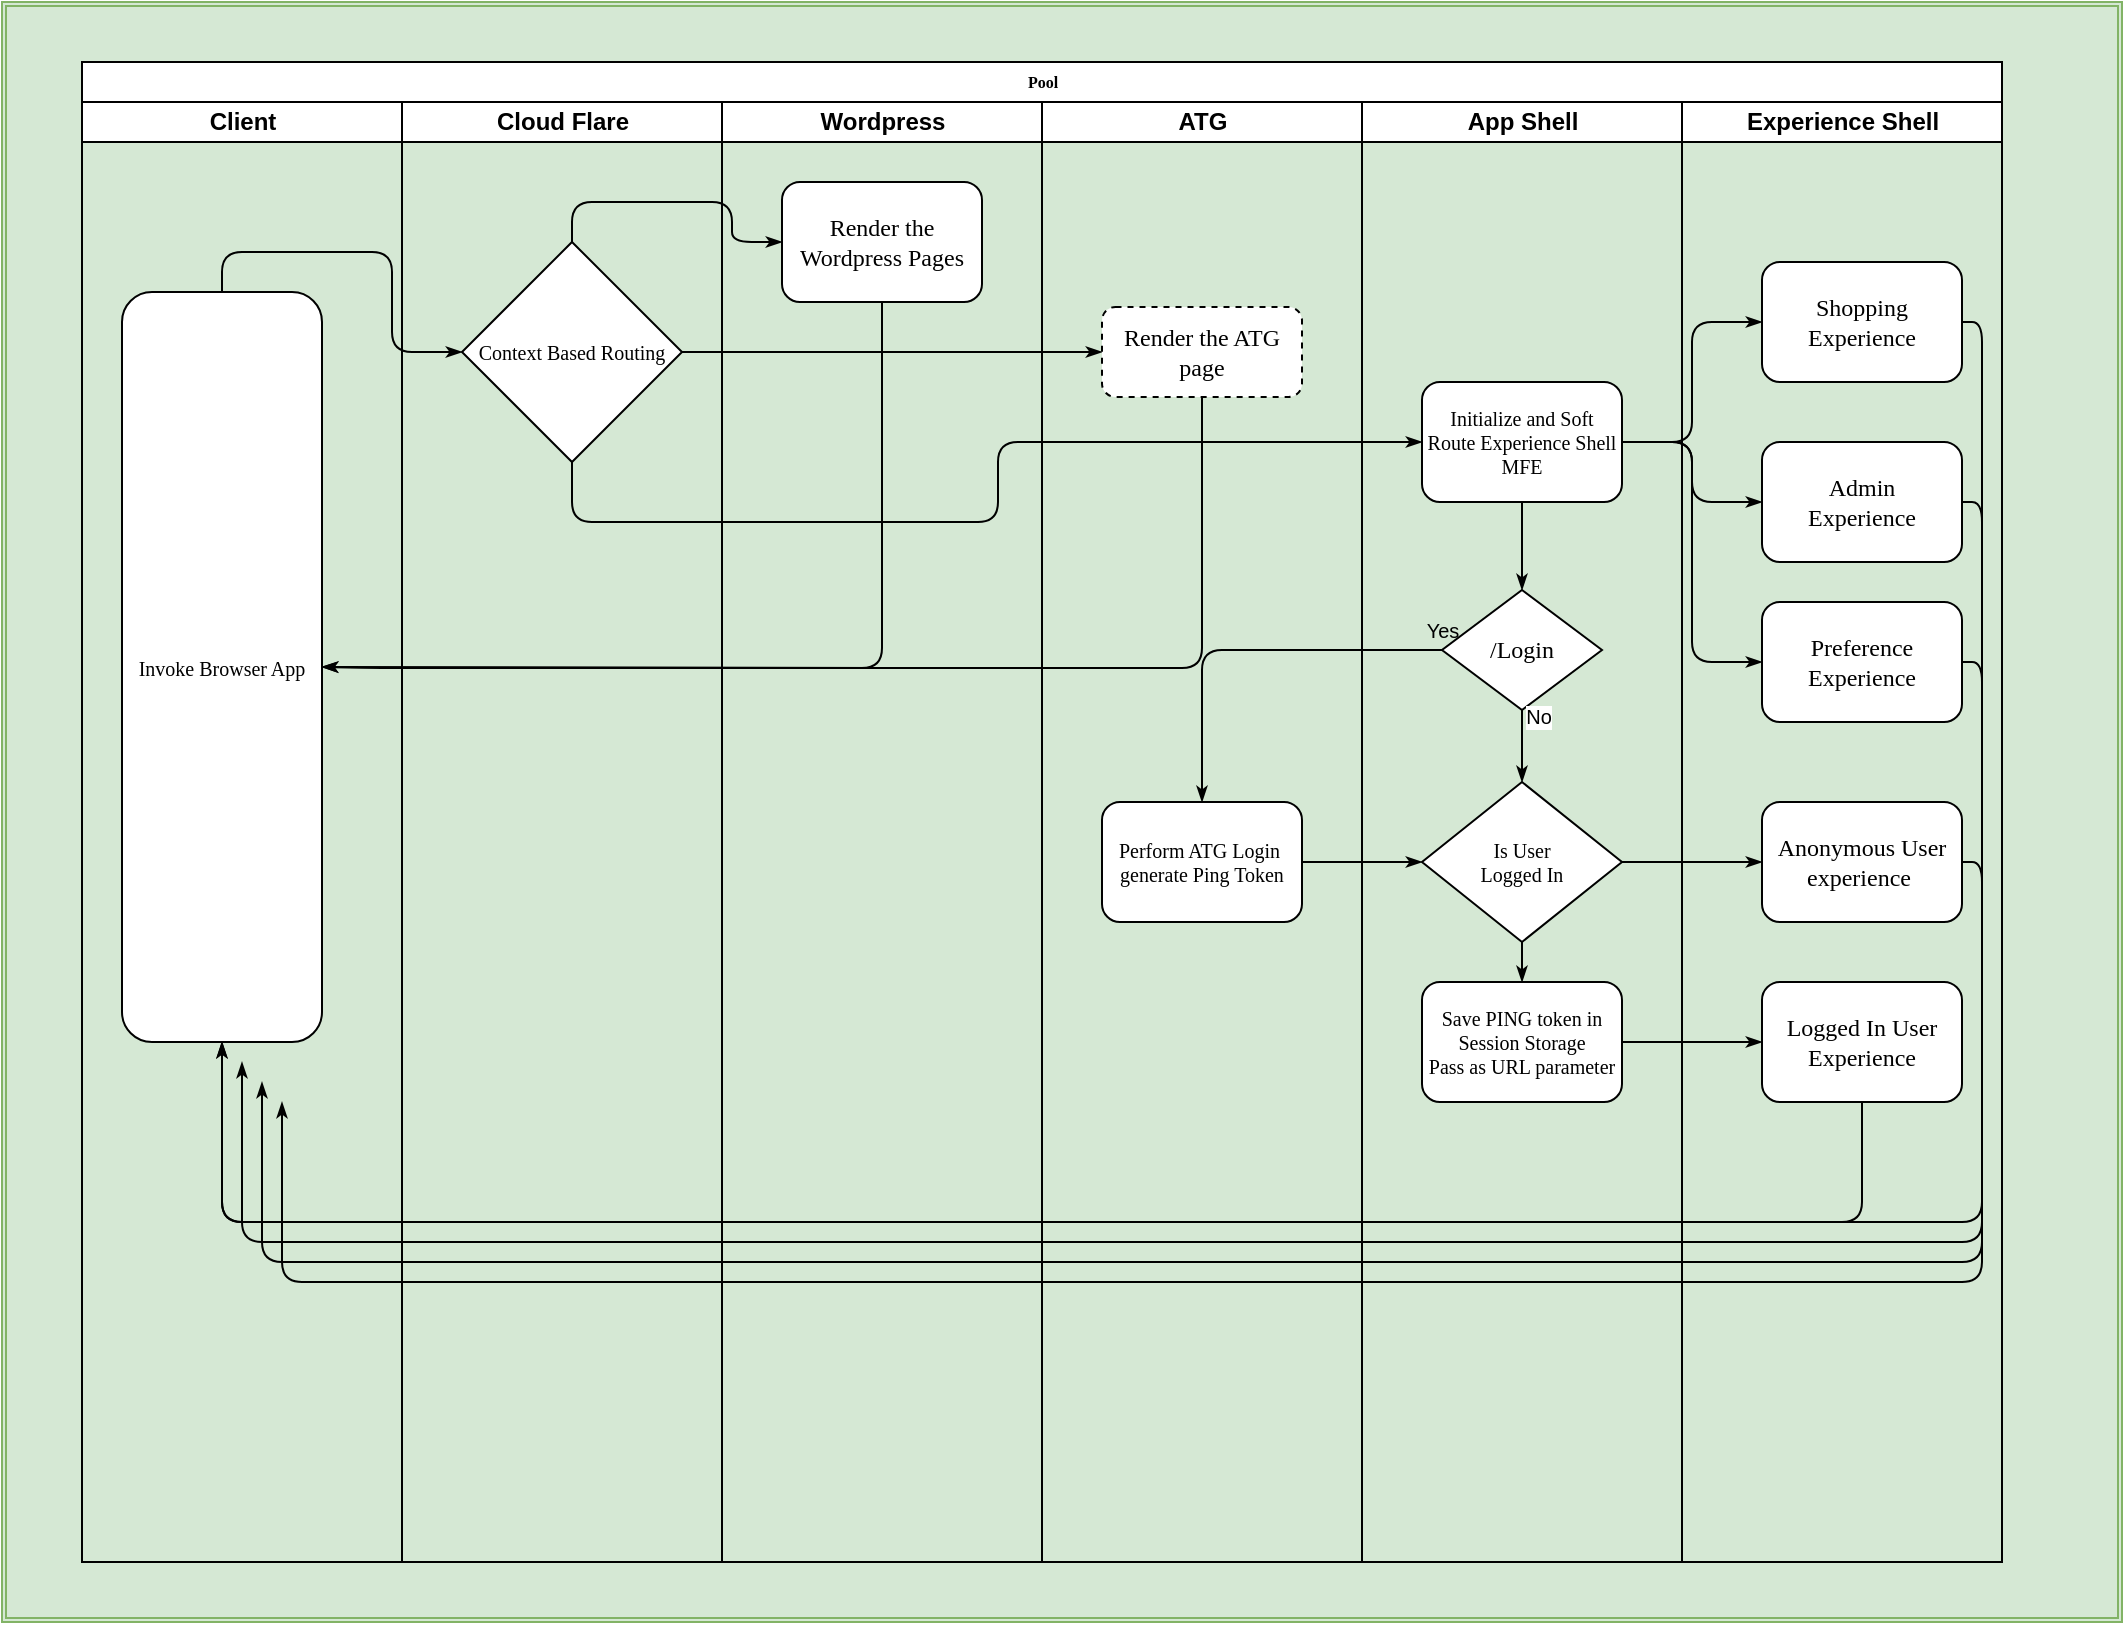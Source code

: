 <mxfile version="16.5.4" type="github">
  <diagram name="Page-1" id="74e2e168-ea6b-b213-b513-2b3c1d86103e">
    <mxGraphModel dx="1730" dy="912" grid="1" gridSize="10" guides="1" tooltips="1" connect="1" arrows="1" fold="1" page="1" pageScale="1" pageWidth="1100" pageHeight="850" background="none" math="0" shadow="0">
      <root>
        <mxCell id="0" />
        <mxCell id="1" parent="0" />
        <mxCell id="A0dvsriRyijQag42VKtU-26" value="" style="shape=ext;double=1;rounded=0;whiteSpace=wrap;html=1;fontSize=10;fillColor=#d5e8d4;strokeColor=#82b366;" vertex="1" parent="1">
          <mxGeometry x="30" y="10" width="1060" height="810" as="geometry" />
        </mxCell>
        <mxCell id="77e6c97f196da883-1" value="Pool" style="swimlane;html=1;childLayout=stackLayout;startSize=20;rounded=0;shadow=0;labelBackgroundColor=none;strokeWidth=1;fontFamily=Verdana;fontSize=8;align=center;" parent="1" vertex="1">
          <mxGeometry x="70" y="40" width="960" height="750" as="geometry" />
        </mxCell>
        <mxCell id="77e6c97f196da883-2" value="Client" style="swimlane;html=1;startSize=20;" parent="77e6c97f196da883-1" vertex="1">
          <mxGeometry y="20" width="160" height="730" as="geometry" />
        </mxCell>
        <mxCell id="77e6c97f196da883-8" value="&lt;font style=&quot;font-size: 10px&quot;&gt;Invoke Browser App&lt;/font&gt;" style="rounded=1;whiteSpace=wrap;html=1;shadow=0;labelBackgroundColor=none;strokeWidth=1;fontFamily=Verdana;fontSize=8;align=center;" parent="77e6c97f196da883-2" vertex="1">
          <mxGeometry x="20" y="95" width="100" height="375" as="geometry" />
        </mxCell>
        <mxCell id="77e6c97f196da883-26" style="edgeStyle=orthogonalEdgeStyle;rounded=1;html=1;labelBackgroundColor=none;startArrow=none;startFill=0;startSize=5;endArrow=classicThin;endFill=1;endSize=5;jettySize=auto;orthogonalLoop=1;strokeWidth=1;fontFamily=Verdana;fontSize=8;entryX=0;entryY=0.5;entryDx=0;entryDy=0;exitX=0.5;exitY=0;exitDx=0;exitDy=0;" parent="77e6c97f196da883-1" source="77e6c97f196da883-8" target="A0dvsriRyijQag42VKtU-1" edge="1">
          <mxGeometry relative="1" as="geometry" />
        </mxCell>
        <mxCell id="77e6c97f196da883-27" style="edgeStyle=orthogonalEdgeStyle;rounded=1;html=1;labelBackgroundColor=none;startArrow=none;startFill=0;startSize=5;endArrow=classicThin;endFill=1;endSize=5;jettySize=auto;orthogonalLoop=1;strokeWidth=1;fontFamily=Verdana;fontSize=8;exitX=0.5;exitY=1;exitDx=0;exitDy=0;" parent="77e6c97f196da883-1" source="A0dvsriRyijQag42VKtU-1" target="77e6c97f196da883-9" edge="1">
          <mxGeometry relative="1" as="geometry">
            <Array as="points">
              <mxPoint x="245" y="230" />
              <mxPoint x="458" y="230" />
              <mxPoint x="458" y="190" />
            </Array>
          </mxGeometry>
        </mxCell>
        <mxCell id="77e6c97f196da883-28" style="edgeStyle=orthogonalEdgeStyle;rounded=1;html=1;labelBackgroundColor=none;startArrow=none;startFill=0;startSize=5;endArrow=classicThin;endFill=1;endSize=5;jettySize=auto;orthogonalLoop=1;strokeWidth=1;fontFamily=Verdana;fontSize=8;exitX=0.5;exitY=0;exitDx=0;exitDy=0;" parent="77e6c97f196da883-1" source="A0dvsriRyijQag42VKtU-1" target="77e6c97f196da883-12" edge="1">
          <mxGeometry relative="1" as="geometry" />
        </mxCell>
        <mxCell id="77e6c97f196da883-30" style="edgeStyle=orthogonalEdgeStyle;rounded=1;html=1;labelBackgroundColor=none;startArrow=none;startFill=0;startSize=5;endArrow=classicThin;endFill=1;endSize=5;jettySize=auto;orthogonalLoop=1;strokeWidth=1;fontFamily=Verdana;fontSize=8;entryX=0;entryY=0.5;entryDx=0;entryDy=0;exitX=1;exitY=0.5;exitDx=0;exitDy=0;" parent="77e6c97f196da883-1" source="77e6c97f196da883-17" target="A0dvsriRyijQag42VKtU-5" edge="1">
          <mxGeometry relative="1" as="geometry" />
        </mxCell>
        <mxCell id="77e6c97f196da883-33" style="edgeStyle=orthogonalEdgeStyle;rounded=1;html=1;labelBackgroundColor=none;startArrow=none;startFill=0;startSize=5;endArrow=classicThin;endFill=1;endSize=5;jettySize=auto;orthogonalLoop=1;strokeWidth=1;fontFamily=Verdana;fontSize=8;exitX=1;exitY=0.5;exitDx=0;exitDy=0;" parent="77e6c97f196da883-1" source="A0dvsriRyijQag42VKtU-1" target="77e6c97f196da883-15" edge="1">
          <mxGeometry relative="1" as="geometry" />
        </mxCell>
        <mxCell id="77e6c97f196da883-3" value="Cloud Flare" style="swimlane;html=1;startSize=20;" parent="77e6c97f196da883-1" vertex="1">
          <mxGeometry x="160" y="20" width="160" height="730" as="geometry" />
        </mxCell>
        <mxCell id="A0dvsriRyijQag42VKtU-1" value="&lt;font style=&quot;font-size: 10px&quot;&gt;Context Based Routing&lt;/font&gt;" style="rhombus;whiteSpace=wrap;html=1;rounded=0;shadow=0;labelBackgroundColor=none;strokeWidth=1;fontFamily=Verdana;fontSize=8;align=center;" vertex="1" parent="77e6c97f196da883-3">
          <mxGeometry x="30" y="70" width="110" height="110" as="geometry" />
        </mxCell>
        <mxCell id="77e6c97f196da883-4" value="Wordpress" style="swimlane;html=1;startSize=20;" parent="77e6c97f196da883-1" vertex="1">
          <mxGeometry x="320" y="20" width="160" height="730" as="geometry" />
        </mxCell>
        <mxCell id="77e6c97f196da883-12" value="&lt;font style=&quot;font-size: 12px&quot;&gt;Render the Wordpress Pages&lt;/font&gt;" style="rounded=1;whiteSpace=wrap;html=1;shadow=0;labelBackgroundColor=none;strokeWidth=1;fontFamily=Verdana;fontSize=8;align=center;" parent="77e6c97f196da883-4" vertex="1">
          <mxGeometry x="30" y="40" width="100" height="60" as="geometry" />
        </mxCell>
        <mxCell id="77e6c97f196da883-35" style="edgeStyle=orthogonalEdgeStyle;rounded=1;html=1;labelBackgroundColor=none;startArrow=none;startFill=0;startSize=5;endArrow=classicThin;endFill=1;endSize=5;jettySize=auto;orthogonalLoop=1;strokeWidth=1;fontFamily=Verdana;fontSize=8;entryX=0.5;entryY=0;entryDx=0;entryDy=0;" parent="77e6c97f196da883-1" source="77e6c97f196da883-16" target="77e6c97f196da883-17" edge="1">
          <mxGeometry relative="1" as="geometry" />
        </mxCell>
        <mxCell id="77e6c97f196da883-37" style="edgeStyle=orthogonalEdgeStyle;rounded=1;html=1;labelBackgroundColor=none;startArrow=none;startFill=0;startSize=5;endArrow=classicThin;endFill=1;endSize=5;jettySize=auto;orthogonalLoop=1;strokeWidth=1;fontFamily=Verdana;fontSize=8" parent="77e6c97f196da883-1" source="77e6c97f196da883-18" target="77e6c97f196da883-21" edge="1">
          <mxGeometry relative="1" as="geometry" />
        </mxCell>
        <mxCell id="A0dvsriRyijQag42VKtU-8" style="edgeStyle=orthogonalEdgeStyle;rounded=1;html=1;labelBackgroundColor=none;startArrow=none;startFill=0;startSize=5;endArrow=classicThin;endFill=1;endSize=5;jettySize=auto;orthogonalLoop=1;strokeWidth=1;fontFamily=Verdana;fontSize=8;exitX=1;exitY=0.5;exitDx=0;exitDy=0;entryX=0;entryY=0.5;entryDx=0;entryDy=0;" edge="1" parent="77e6c97f196da883-1" source="A0dvsriRyijQag42VKtU-5" target="77e6c97f196da883-11">
          <mxGeometry relative="1" as="geometry">
            <mxPoint x="740" y="280" as="sourcePoint" />
            <mxPoint x="740" y="330" as="targetPoint" />
          </mxGeometry>
        </mxCell>
        <mxCell id="77e6c97f196da883-5" value="ATG" style="swimlane;html=1;startSize=20;" parent="77e6c97f196da883-1" vertex="1">
          <mxGeometry x="480" y="20" width="160" height="730" as="geometry" />
        </mxCell>
        <mxCell id="77e6c97f196da883-15" value="&lt;font style=&quot;font-size: 12px&quot;&gt;Render the ATG page&lt;/font&gt;" style="rounded=1;whiteSpace=wrap;html=1;shadow=0;labelBackgroundColor=none;strokeWidth=1;fontFamily=Verdana;fontSize=8;align=center;dashed=1;" parent="77e6c97f196da883-5" vertex="1">
          <mxGeometry x="30" y="102.5" width="100" height="45" as="geometry" />
        </mxCell>
        <mxCell id="77e6c97f196da883-17" value="&lt;font style=&quot;font-size: 10px&quot;&gt;Perform ATG Login&amp;nbsp;&lt;br&gt;generate Ping Token&lt;/font&gt;" style="rounded=1;whiteSpace=wrap;html=1;shadow=0;labelBackgroundColor=none;strokeWidth=1;fontFamily=Verdana;fontSize=8;align=center;" parent="77e6c97f196da883-5" vertex="1">
          <mxGeometry x="30" y="350" width="100" height="60" as="geometry" />
        </mxCell>
        <mxCell id="77e6c97f196da883-6" value="App Shell" style="swimlane;html=1;startSize=20;" parent="77e6c97f196da883-1" vertex="1">
          <mxGeometry x="640" y="20" width="160" height="730" as="geometry" />
        </mxCell>
        <mxCell id="77e6c97f196da883-18" value="&lt;font style=&quot;font-size: 10px&quot;&gt;Save PING token in Session Storage&lt;br&gt;Pass as URL parameter&lt;/font&gt;" style="rounded=1;whiteSpace=wrap;html=1;shadow=0;labelBackgroundColor=none;strokeWidth=1;fontFamily=Verdana;fontSize=8;align=center;" parent="77e6c97f196da883-6" vertex="1">
          <mxGeometry x="30" y="440" width="100" height="60" as="geometry" />
        </mxCell>
        <mxCell id="77e6c97f196da883-16" value="&lt;span style=&quot;font-size: 12px&quot;&gt;/Login&lt;/span&gt;" style="rhombus;whiteSpace=wrap;html=1;rounded=0;shadow=0;labelBackgroundColor=none;strokeWidth=1;fontFamily=Verdana;fontSize=8;align=center;" parent="77e6c97f196da883-6" vertex="1">
          <mxGeometry x="40" y="244" width="80" height="60" as="geometry" />
        </mxCell>
        <mxCell id="A0dvsriRyijQag42VKtU-5" value="&lt;font style=&quot;font-size: 10px&quot;&gt;Is User &lt;br&gt;Logged In&lt;/font&gt;" style="rhombus;whiteSpace=wrap;html=1;rounded=0;shadow=0;labelBackgroundColor=none;strokeWidth=1;fontFamily=Verdana;fontSize=8;align=center;" vertex="1" parent="77e6c97f196da883-6">
          <mxGeometry x="30" y="340" width="100" height="80" as="geometry" />
        </mxCell>
        <mxCell id="A0dvsriRyijQag42VKtU-2" style="edgeStyle=orthogonalEdgeStyle;rounded=1;html=1;labelBackgroundColor=none;startArrow=none;startFill=0;startSize=5;endArrow=classicThin;endFill=1;endSize=5;jettySize=auto;orthogonalLoop=1;strokeWidth=1;fontFamily=Verdana;fontSize=8;exitX=0.5;exitY=1;exitDx=0;exitDy=0;entryX=0.5;entryY=0;entryDx=0;entryDy=0;" edge="1" parent="77e6c97f196da883-6" source="77e6c97f196da883-16" target="A0dvsriRyijQag42VKtU-5">
          <mxGeometry relative="1" as="geometry">
            <mxPoint x="50" y="220" as="sourcePoint" />
            <mxPoint x="-70" y="280" as="targetPoint" />
          </mxGeometry>
        </mxCell>
        <mxCell id="A0dvsriRyijQag42VKtU-9" value="No" style="edgeLabel;html=1;align=center;verticalAlign=middle;resizable=0;points=[];fontSize=10;" vertex="1" connectable="0" parent="A0dvsriRyijQag42VKtU-2">
          <mxGeometry x="-0.84" y="8" relative="1" as="geometry">
            <mxPoint as="offset" />
          </mxGeometry>
        </mxCell>
        <mxCell id="A0dvsriRyijQag42VKtU-7" style="edgeStyle=orthogonalEdgeStyle;rounded=1;html=1;labelBackgroundColor=none;startArrow=none;startFill=0;startSize=5;endArrow=classicThin;endFill=1;endSize=5;jettySize=auto;orthogonalLoop=1;strokeWidth=1;fontFamily=Verdana;fontSize=8;exitX=0.5;exitY=1;exitDx=0;exitDy=0;entryX=0.5;entryY=0;entryDx=0;entryDy=0;" edge="1" parent="77e6c97f196da883-6" source="A0dvsriRyijQag42VKtU-5" target="77e6c97f196da883-18">
          <mxGeometry relative="1" as="geometry">
            <mxPoint x="90" y="250" as="sourcePoint" />
            <mxPoint x="90" y="300" as="targetPoint" />
          </mxGeometry>
        </mxCell>
        <mxCell id="77e6c97f196da883-9" value="&lt;font style=&quot;font-size: 10px&quot;&gt;Initialize and Soft Route Experience Shell MFE&lt;/font&gt;" style="rounded=1;whiteSpace=wrap;html=1;shadow=0;labelBackgroundColor=none;strokeWidth=1;fontFamily=Verdana;fontSize=8;align=center;" parent="77e6c97f196da883-6" vertex="1">
          <mxGeometry x="30" y="140" width="100" height="60" as="geometry" />
        </mxCell>
        <mxCell id="A0dvsriRyijQag42VKtU-11" style="edgeStyle=orthogonalEdgeStyle;rounded=1;html=1;labelBackgroundColor=none;startArrow=none;startFill=0;startSize=5;endArrow=classicThin;endFill=1;endSize=5;jettySize=auto;orthogonalLoop=1;strokeWidth=1;fontFamily=Verdana;fontSize=8;exitX=0.5;exitY=1;exitDx=0;exitDy=0;entryX=0.5;entryY=0;entryDx=0;entryDy=0;" edge="1" parent="77e6c97f196da883-6" source="77e6c97f196da883-9" target="77e6c97f196da883-16">
          <mxGeometry relative="1" as="geometry">
            <mxPoint x="80" y="234" as="sourcePoint" />
            <mxPoint x="-230" y="284" as="targetPoint" />
          </mxGeometry>
        </mxCell>
        <mxCell id="77e6c97f196da883-29" style="edgeStyle=orthogonalEdgeStyle;rounded=1;html=1;labelBackgroundColor=none;startArrow=none;startFill=0;startSize=5;endArrow=classicThin;endFill=1;endSize=5;jettySize=auto;orthogonalLoop=1;strokeWidth=1;fontFamily=Verdana;fontSize=8;entryX=1;entryY=0.5;entryDx=0;entryDy=0;" parent="77e6c97f196da883-1" source="77e6c97f196da883-12" target="77e6c97f196da883-8" edge="1">
          <mxGeometry relative="1" as="geometry">
            <mxPoint x="150" y="320" as="targetPoint" />
            <Array as="points">
              <mxPoint x="400" y="303" />
              <mxPoint x="150" y="303" />
            </Array>
          </mxGeometry>
        </mxCell>
        <mxCell id="A0dvsriRyijQag42VKtU-13" style="edgeStyle=orthogonalEdgeStyle;rounded=1;html=1;labelBackgroundColor=none;startArrow=none;startFill=0;startSize=5;endArrow=classicThin;endFill=1;endSize=5;jettySize=auto;orthogonalLoop=1;strokeWidth=1;fontFamily=Verdana;fontSize=8;entryX=1;entryY=0.5;entryDx=0;entryDy=0;exitX=0.5;exitY=1;exitDx=0;exitDy=0;" edge="1" parent="77e6c97f196da883-1" source="77e6c97f196da883-15" target="77e6c97f196da883-8">
          <mxGeometry relative="1" as="geometry">
            <mxPoint x="410" y="130" as="sourcePoint" />
            <mxPoint x="130" y="312.5" as="targetPoint" />
            <Array as="points">
              <mxPoint x="560" y="303" />
              <mxPoint x="410" y="303" />
            </Array>
          </mxGeometry>
        </mxCell>
        <mxCell id="77e6c97f196da883-7" value="Experience Shell" style="swimlane;html=1;startSize=20;" parent="77e6c97f196da883-1" vertex="1">
          <mxGeometry x="800" y="20" width="160" height="730" as="geometry" />
        </mxCell>
        <mxCell id="77e6c97f196da883-11" value="&lt;font style=&quot;font-size: 12px&quot;&gt;Anonymous User experience&amp;nbsp;&lt;/font&gt;" style="rounded=1;whiteSpace=wrap;html=1;shadow=0;labelBackgroundColor=none;strokeWidth=1;fontFamily=Verdana;fontSize=8;align=center;" parent="77e6c97f196da883-7" vertex="1">
          <mxGeometry x="40" y="350" width="100" height="60" as="geometry" />
        </mxCell>
        <mxCell id="77e6c97f196da883-21" value="&lt;font style=&quot;font-size: 12px&quot;&gt;Logged In User Experience&lt;/font&gt;" style="rounded=1;whiteSpace=wrap;html=1;shadow=0;labelBackgroundColor=none;strokeWidth=1;fontFamily=Verdana;fontSize=8;align=center;" parent="77e6c97f196da883-7" vertex="1">
          <mxGeometry x="40" y="440" width="100" height="60" as="geometry" />
        </mxCell>
        <mxCell id="A0dvsriRyijQag42VKtU-15" value="&lt;span style=&quot;font-size: 12px&quot;&gt;Shopping Experience&lt;/span&gt;" style="rounded=1;whiteSpace=wrap;html=1;shadow=0;labelBackgroundColor=none;strokeWidth=1;fontFamily=Verdana;fontSize=8;align=center;" vertex="1" parent="77e6c97f196da883-7">
          <mxGeometry x="40" y="80" width="100" height="60" as="geometry" />
        </mxCell>
        <mxCell id="A0dvsriRyijQag42VKtU-16" value="&lt;font style=&quot;font-size: 12px&quot;&gt;Admin&lt;br&gt;Experience&lt;br&gt;&lt;/font&gt;" style="rounded=1;whiteSpace=wrap;html=1;shadow=0;labelBackgroundColor=none;strokeWidth=1;fontFamily=Verdana;fontSize=8;align=center;" vertex="1" parent="77e6c97f196da883-7">
          <mxGeometry x="40" y="170" width="100" height="60" as="geometry" />
        </mxCell>
        <mxCell id="A0dvsriRyijQag42VKtU-17" value="&lt;font style=&quot;font-size: 12px&quot;&gt;Preference Experience&lt;/font&gt;" style="rounded=1;whiteSpace=wrap;html=1;shadow=0;labelBackgroundColor=none;strokeWidth=1;fontFamily=Verdana;fontSize=8;align=center;" vertex="1" parent="77e6c97f196da883-7">
          <mxGeometry x="40" y="250" width="100" height="60" as="geometry" />
        </mxCell>
        <mxCell id="A0dvsriRyijQag42VKtU-14" style="edgeStyle=orthogonalEdgeStyle;rounded=1;html=1;labelBackgroundColor=none;startArrow=none;startFill=0;startSize=5;endArrow=classicThin;endFill=1;endSize=5;jettySize=auto;orthogonalLoop=1;strokeWidth=1;fontFamily=Verdana;fontSize=8;entryX=0.5;entryY=1;entryDx=0;entryDy=0;exitX=0.5;exitY=1;exitDx=0;exitDy=0;" edge="1" parent="77e6c97f196da883-1" source="77e6c97f196da883-21" target="77e6c97f196da883-8">
          <mxGeometry relative="1" as="geometry">
            <mxPoint x="570" y="177.5" as="sourcePoint" />
            <mxPoint x="130" y="312.5" as="targetPoint" />
            <Array as="points">
              <mxPoint x="890" y="580" />
              <mxPoint x="70" y="580" />
            </Array>
          </mxGeometry>
        </mxCell>
        <mxCell id="A0dvsriRyijQag42VKtU-18" style="edgeStyle=orthogonalEdgeStyle;rounded=1;html=1;labelBackgroundColor=none;startArrow=none;startFill=0;startSize=5;endArrow=classicThin;endFill=1;endSize=5;jettySize=auto;orthogonalLoop=1;strokeWidth=1;fontFamily=Verdana;fontSize=8;exitX=1;exitY=0.5;exitDx=0;exitDy=0;entryX=0;entryY=0.5;entryDx=0;entryDy=0;" edge="1" parent="77e6c97f196da883-1" source="77e6c97f196da883-9" target="A0dvsriRyijQag42VKtU-15">
          <mxGeometry relative="1" as="geometry">
            <mxPoint x="730" y="230" as="sourcePoint" />
            <mxPoint x="730" y="274" as="targetPoint" />
          </mxGeometry>
        </mxCell>
        <mxCell id="A0dvsriRyijQag42VKtU-19" style="edgeStyle=orthogonalEdgeStyle;rounded=1;html=1;labelBackgroundColor=none;startArrow=none;startFill=0;startSize=5;endArrow=classicThin;endFill=1;endSize=5;jettySize=auto;orthogonalLoop=1;strokeWidth=1;fontFamily=Verdana;fontSize=8;exitX=1;exitY=0.5;exitDx=0;exitDy=0;entryX=0;entryY=0.5;entryDx=0;entryDy=0;" edge="1" parent="77e6c97f196da883-1" source="77e6c97f196da883-9" target="A0dvsriRyijQag42VKtU-16">
          <mxGeometry relative="1" as="geometry">
            <mxPoint x="740" y="240" as="sourcePoint" />
            <mxPoint x="740" y="284" as="targetPoint" />
          </mxGeometry>
        </mxCell>
        <mxCell id="A0dvsriRyijQag42VKtU-20" style="edgeStyle=orthogonalEdgeStyle;rounded=1;html=1;labelBackgroundColor=none;startArrow=none;startFill=0;startSize=5;endArrow=classicThin;endFill=1;endSize=5;jettySize=auto;orthogonalLoop=1;strokeWidth=1;fontFamily=Verdana;fontSize=8;exitX=1;exitY=0.5;exitDx=0;exitDy=0;entryX=0;entryY=0.5;entryDx=0;entryDy=0;" edge="1" parent="77e6c97f196da883-1" source="77e6c97f196da883-9" target="A0dvsriRyijQag42VKtU-17">
          <mxGeometry relative="1" as="geometry">
            <mxPoint x="750" y="250" as="sourcePoint" />
            <mxPoint x="750" y="294" as="targetPoint" />
          </mxGeometry>
        </mxCell>
        <mxCell id="A0dvsriRyijQag42VKtU-21" style="edgeStyle=orthogonalEdgeStyle;rounded=1;html=1;labelBackgroundColor=none;startArrow=none;startFill=0;startSize=5;endArrow=classicThin;endFill=1;endSize=5;jettySize=auto;orthogonalLoop=1;strokeWidth=1;fontFamily=Verdana;fontSize=8;entryX=0.5;entryY=1;entryDx=0;entryDy=0;exitX=1;exitY=0.5;exitDx=0;exitDy=0;" edge="1" parent="77e6c97f196da883-1" source="77e6c97f196da883-11" target="77e6c97f196da883-8">
          <mxGeometry relative="1" as="geometry">
            <mxPoint x="900" y="530" as="sourcePoint" />
            <mxPoint x="80" y="500" as="targetPoint" />
            <Array as="points">
              <mxPoint x="950" y="400" />
              <mxPoint x="950" y="580" />
              <mxPoint x="70" y="580" />
            </Array>
          </mxGeometry>
        </mxCell>
        <mxCell id="A0dvsriRyijQag42VKtU-10" value="Yes" style="text;html=1;align=center;verticalAlign=middle;resizable=0;points=[];autosize=1;strokeColor=none;fillColor=none;fontSize=10;" vertex="1" parent="1">
          <mxGeometry x="735" y="314" width="30" height="20" as="geometry" />
        </mxCell>
        <mxCell id="A0dvsriRyijQag42VKtU-22" style="edgeStyle=orthogonalEdgeStyle;rounded=1;html=1;labelBackgroundColor=none;startArrow=none;startFill=0;startSize=5;endArrow=classicThin;endFill=1;endSize=5;jettySize=auto;orthogonalLoop=1;strokeWidth=1;fontFamily=Verdana;fontSize=8;entryX=0.5;entryY=1;entryDx=0;entryDy=0;exitX=1;exitY=0.5;exitDx=0;exitDy=0;" edge="1" parent="1" source="A0dvsriRyijQag42VKtU-17">
          <mxGeometry relative="1" as="geometry">
            <mxPoint x="1020" y="450" as="sourcePoint" />
            <mxPoint x="150" y="540" as="targetPoint" />
            <Array as="points">
              <mxPoint x="1020" y="340" />
              <mxPoint x="1020" y="630" />
              <mxPoint x="150" y="630" />
            </Array>
          </mxGeometry>
        </mxCell>
        <mxCell id="A0dvsriRyijQag42VKtU-23" style="edgeStyle=orthogonalEdgeStyle;rounded=1;html=1;labelBackgroundColor=none;startArrow=none;startFill=0;startSize=5;endArrow=classicThin;endFill=1;endSize=5;jettySize=auto;orthogonalLoop=1;strokeWidth=1;fontFamily=Verdana;fontSize=8;entryX=0.5;entryY=1;entryDx=0;entryDy=0;exitX=1;exitY=0.5;exitDx=0;exitDy=0;" edge="1" parent="1" source="A0dvsriRyijQag42VKtU-16">
          <mxGeometry relative="1" as="geometry">
            <mxPoint x="1030" y="460" as="sourcePoint" />
            <mxPoint x="160" y="550" as="targetPoint" />
            <Array as="points">
              <mxPoint x="1020" y="260" />
              <mxPoint x="1020" y="640" />
              <mxPoint x="160" y="640" />
            </Array>
          </mxGeometry>
        </mxCell>
        <mxCell id="A0dvsriRyijQag42VKtU-24" style="edgeStyle=orthogonalEdgeStyle;rounded=1;html=1;labelBackgroundColor=none;startArrow=none;startFill=0;startSize=5;endArrow=classicThin;endFill=1;endSize=5;jettySize=auto;orthogonalLoop=1;strokeWidth=1;fontFamily=Verdana;fontSize=8;entryX=0.5;entryY=1;entryDx=0;entryDy=0;exitX=1;exitY=0.5;exitDx=0;exitDy=0;" edge="1" parent="1" source="A0dvsriRyijQag42VKtU-15">
          <mxGeometry relative="1" as="geometry">
            <mxPoint x="1040" y="470" as="sourcePoint" />
            <mxPoint x="170" y="560" as="targetPoint" />
            <Array as="points">
              <mxPoint x="1020" y="170" />
              <mxPoint x="1020" y="650" />
              <mxPoint x="170" y="650" />
            </Array>
          </mxGeometry>
        </mxCell>
      </root>
    </mxGraphModel>
  </diagram>
</mxfile>
